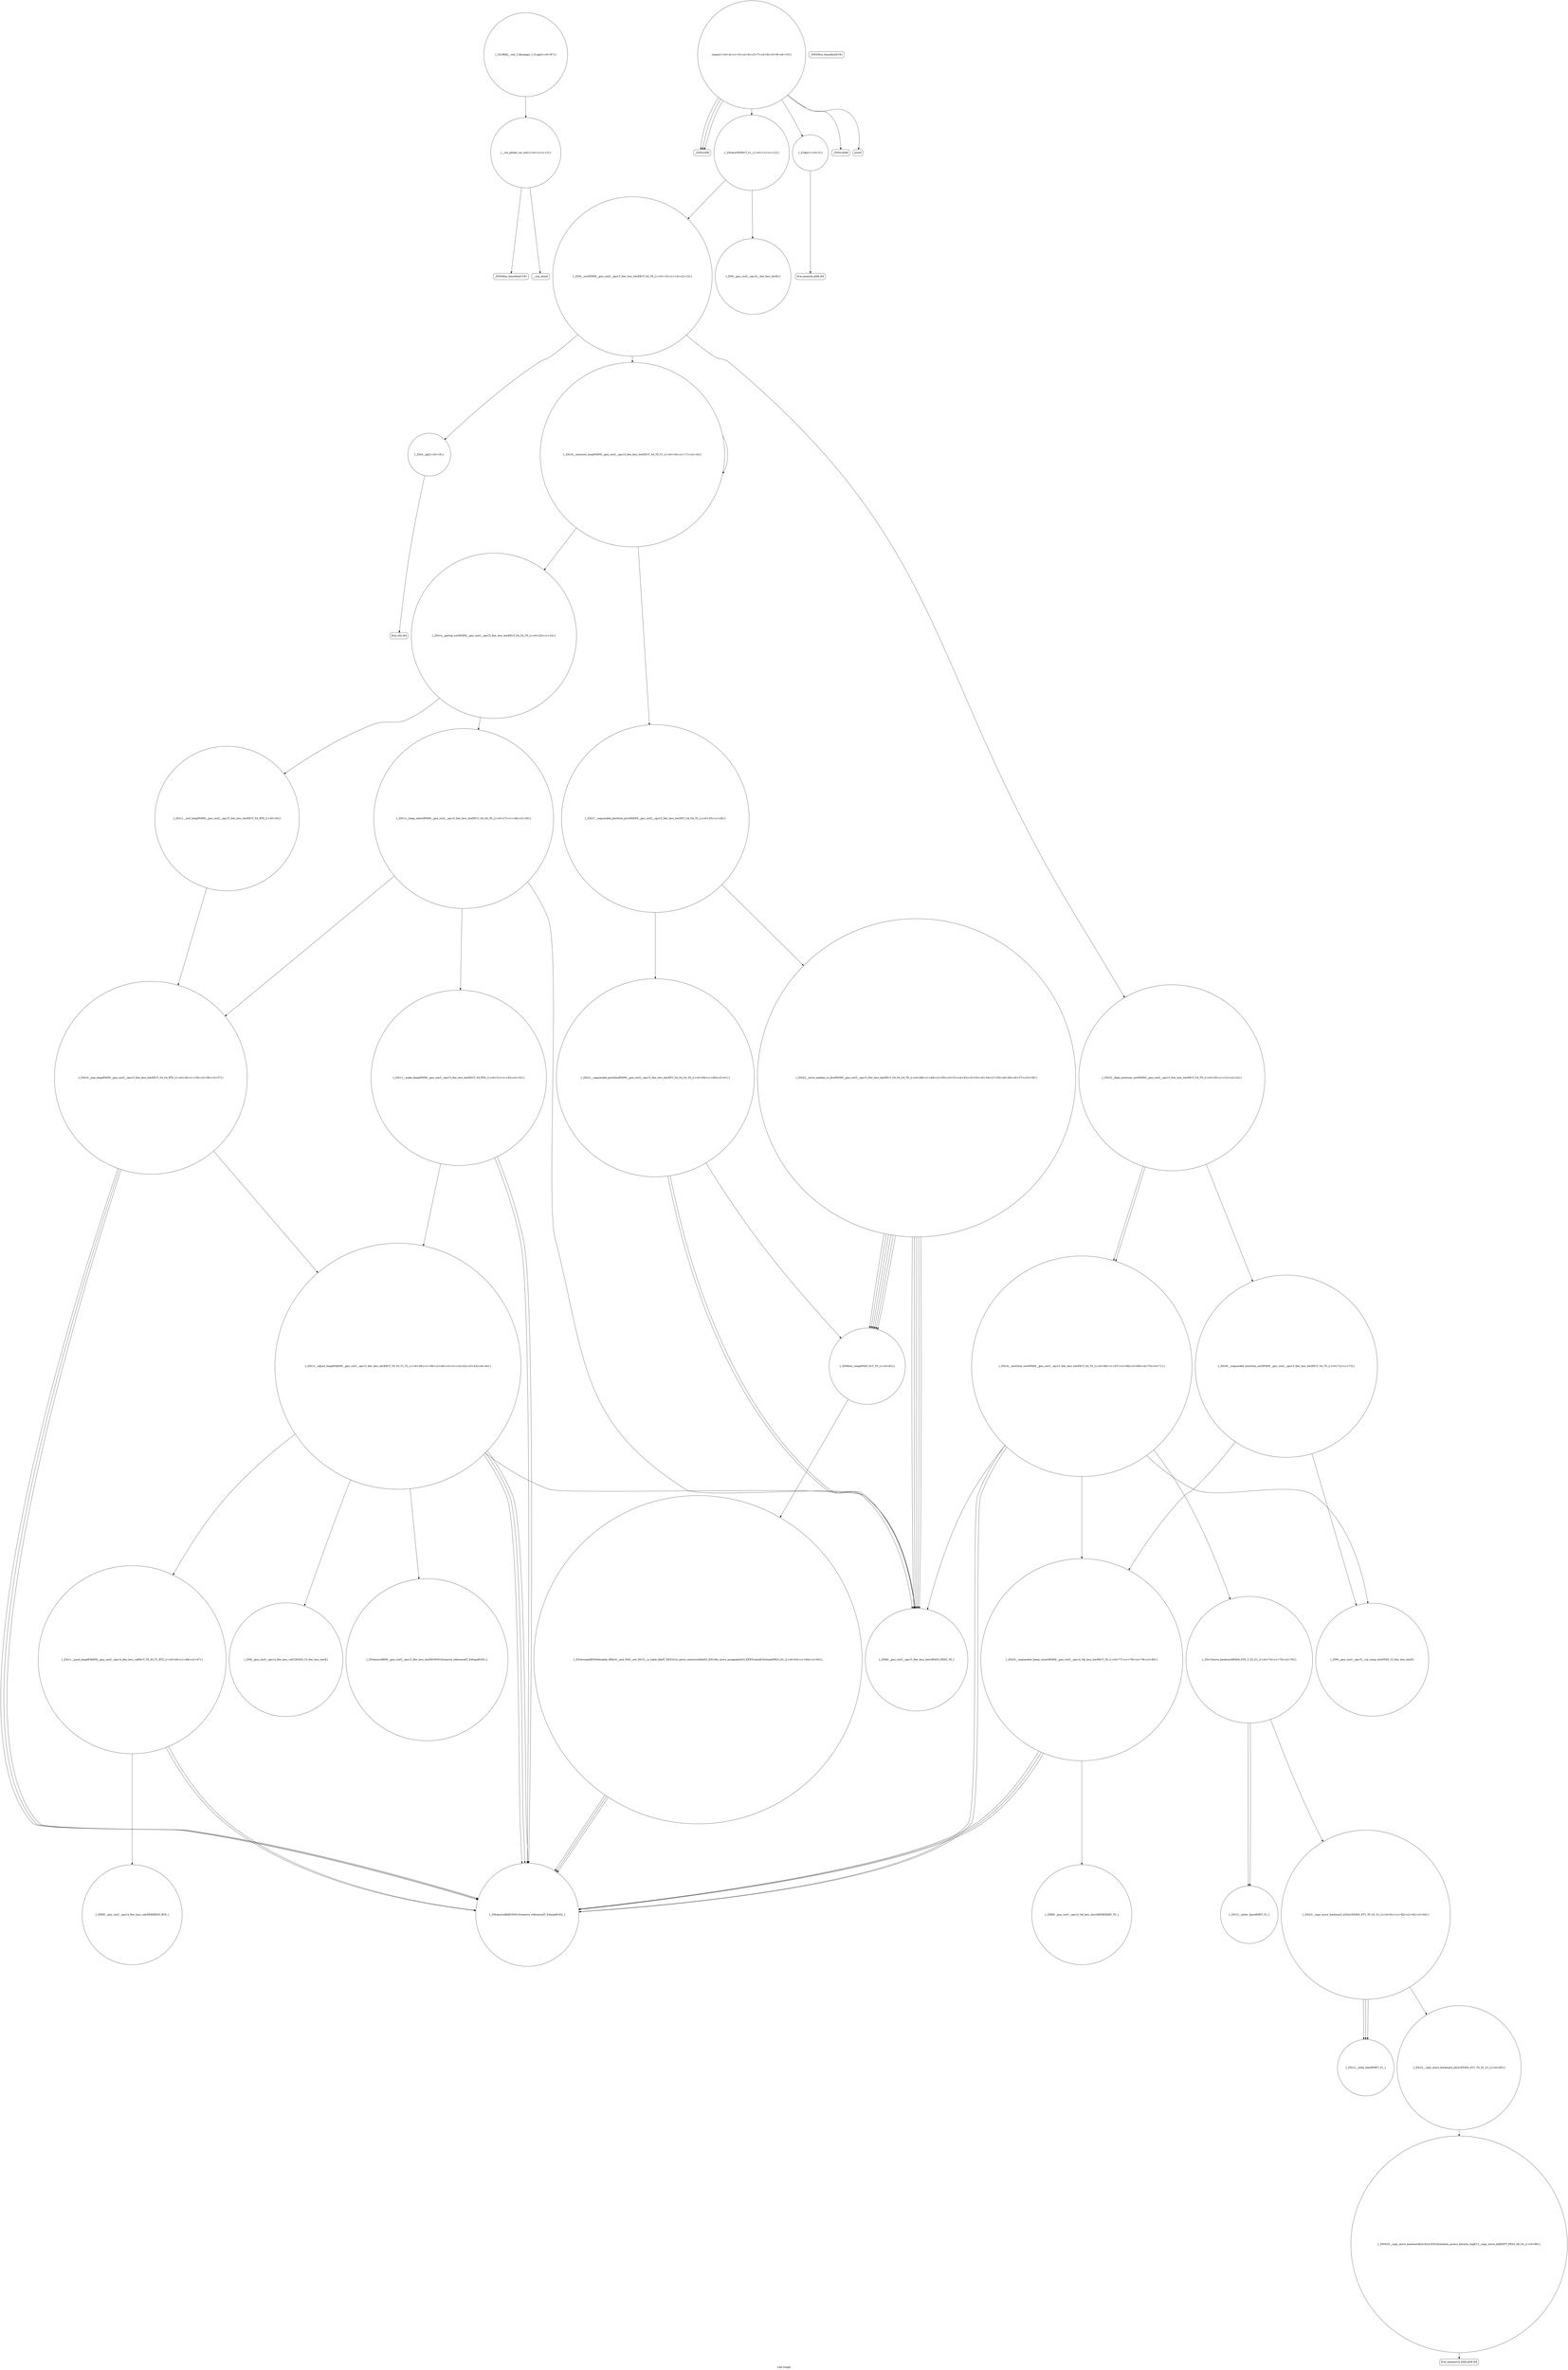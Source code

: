 digraph "Call Graph" {
	label="Call Graph";

	Node0x55b9482ac930 [shape=record,shape=circle,label="{__cxx_global_var_init|{<s0>1|<s1>2}}"];
	Node0x55b9482ac930:s0 -> Node0x55b9482acdc0[color=black];
	Node0x55b9482ac930:s1 -> Node0x55b9482acec0[color=black];
	Node0x55b9482ae3c0 [shape=record,shape=circle,label="{_ZNK9__gnu_cxx5__ops14_Val_less_iterclIdPdEEbRT_T0_}"];
	Node0x55b9482ada40 [shape=record,shape=circle,label="{_ZN9__gnu_cxx5__ops14_Iter_less_valC2ENS0_15_Iter_less_iterE}"];
	Node0x55b9482ad0c0 [shape=record,shape=Mrecord,label="{_ZNSirsERi}"];
	Node0x55b9482addc0 [shape=record,shape=Mrecord,label="{llvm.ctlz.i64}"];
	Node0x55b9482ad440 [shape=record,shape=circle,label="{_ZSt4__lgl|{<s0>19}}"];
	Node0x55b9482ad440:s0 -> Node0x55b9482addc0[color=black];
	Node0x55b9482ae140 [shape=record,shape=circle,label="{_ZSt12__miter_baseIPdET_S1_}"];
	Node0x55b9482ad7c0 [shape=record,shape=circle,label="{_ZNK9__gnu_cxx5__ops15_Iter_less_iterclIPdS3_EEbT_T0_}"];
	Node0x55b9482ace40 [shape=record,shape=Mrecord,label="{_ZNSt8ios_base4InitD1Ev}"];
	Node0x55b9482adb40 [shape=record,shape=circle,label="{_ZNK9__gnu_cxx5__ops14_Iter_less_valclIPddEEbT_RT0_}"];
	Node0x55b9482ad1c0 [shape=record,shape=circle,label="{_ZSt4sortIPdEvT_S1_|{<s0>11|<s1>12}}"];
	Node0x55b9482ad1c0:s0 -> Node0x55b9482ad340[color=black];
	Node0x55b9482ad1c0:s1 -> Node0x55b9482ad2c0[color=black];
	Node0x55b9482adec0 [shape=record,shape=circle,label="{_ZSt26__unguarded_insertion_sortIPdN9__gnu_cxx5__ops15_Iter_less_iterEEvT_S4_T0_|{<s0>72|<s1>73}}"];
	Node0x55b9482adec0:s0 -> Node0x55b9482ae040[color=black];
	Node0x55b9482adec0:s1 -> Node0x55b9482adfc0[color=black];
	Node0x55b9482ad540 [shape=record,shape=circle,label="{_ZSt14__partial_sortIPdN9__gnu_cxx5__ops15_Iter_less_iterEEvT_S4_S4_T0_|{<s0>23|<s1>24}}"];
	Node0x55b9482ad540:s0 -> Node0x55b9482ad640[color=black];
	Node0x55b9482ad540:s1 -> Node0x55b9482ad6c0[color=black];
	Node0x55b9482ae240 [shape=record,shape=circle,label="{_ZSt12__niter_baseIPdET_S1_}"];
	Node0x55b9482ad8c0 [shape=record,shape=circle,label="{_ZSt4moveIRdEONSt16remove_referenceIT_E4typeEOS2_}"];
	Node0x55b9482acf40 [shape=record,shape=circle,label="{_Z2dpv|{<s0>3}}"];
	Node0x55b9482acf40:s0 -> Node0x55b9482acfc0[color=black];
	Node0x55b9482adc40 [shape=record,shape=circle,label="{_ZSt21__unguarded_partitionIPdN9__gnu_cxx5__ops15_Iter_less_iterEET_S4_S4_S4_T0_|{<s0>59|<s1>60|<s2>61}}"];
	Node0x55b9482adc40:s0 -> Node0x55b9482ad7c0[color=black];
	Node0x55b9482adc40:s1 -> Node0x55b9482ad7c0[color=black];
	Node0x55b9482adc40:s2 -> Node0x55b9482adcc0[color=black];
	Node0x55b9482ad2c0 [shape=record,shape=circle,label="{_ZSt6__sortIPdN9__gnu_cxx5__ops15_Iter_less_iterEEvT_S4_T0_|{<s0>13|<s1>14|<s2>15}}"];
	Node0x55b9482ad2c0:s0 -> Node0x55b9482ad440[color=black];
	Node0x55b9482ad2c0:s1 -> Node0x55b9482ad3c0[color=black];
	Node0x55b9482ad2c0:s2 -> Node0x55b9482ad4c0[color=black];
	Node0x55b9482adfc0 [shape=record,shape=circle,label="{_ZSt25__unguarded_linear_insertIPdN9__gnu_cxx5__ops14_Val_less_iterEEvT_T0_|{<s0>77|<s1>78|<s2>79|<s3>80}}"];
	Node0x55b9482adfc0:s0 -> Node0x55b9482ad8c0[color=black];
	Node0x55b9482adfc0:s1 -> Node0x55b9482ae3c0[color=black];
	Node0x55b9482adfc0:s2 -> Node0x55b9482ad8c0[color=black];
	Node0x55b9482adfc0:s3 -> Node0x55b9482ad8c0[color=black];
	Node0x55b9482ad640 [shape=record,shape=circle,label="{_ZSt13__heap_selectIPdN9__gnu_cxx5__ops15_Iter_less_iterEEvT_S4_S4_T0_|{<s0>27|<s1>28|<s2>29}}"];
	Node0x55b9482ad640:s0 -> Node0x55b9482ad740[color=black];
	Node0x55b9482ad640:s1 -> Node0x55b9482ad7c0[color=black];
	Node0x55b9482ad640:s2 -> Node0x55b9482ad840[color=black];
	Node0x55b9482ae340 [shape=record,shape=Mrecord,label="{llvm.memmove.p0i8.p0i8.i64}"];
	Node0x55b9482ad9c0 [shape=record,shape=circle,label="{_ZSt4moveIRN9__gnu_cxx5__ops15_Iter_less_iterEEONSt16remove_referenceIT_E4typeEOS5_}"];
	Node0x55b9482ad040 [shape=record,shape=circle,label="{main|{<s0>4|<s1>5|<s2>6|<s3>7|<s4>8|<s5>9|<s6>10}}"];
	Node0x55b9482ad040:s0 -> Node0x55b9482ad0c0[color=black];
	Node0x55b9482ad040:s1 -> Node0x55b9482ad0c0[color=black];
	Node0x55b9482ad040:s2 -> Node0x55b9482ad0c0[color=black];
	Node0x55b9482ad040:s3 -> Node0x55b9482ad140[color=black];
	Node0x55b9482ad040:s4 -> Node0x55b9482ad1c0[color=black];
	Node0x55b9482ad040:s5 -> Node0x55b9482acf40[color=black];
	Node0x55b9482ad040:s6 -> Node0x55b9482ad240[color=black];
	Node0x55b9482add40 [shape=record,shape=circle,label="{_ZSt4swapIdENSt9enable_ifIXsr6__and_ISt6__not_ISt15__is_tuple_likeIT_EESt21is_move_constructibleIS3_ESt18is_move_assignableIS3_EEE5valueEvE4typeERS3_SC_|{<s0>63|<s1>64|<s2>65}}"];
	Node0x55b9482add40:s0 -> Node0x55b9482ad8c0[color=black];
	Node0x55b9482add40:s1 -> Node0x55b9482ad8c0[color=black];
	Node0x55b9482add40:s2 -> Node0x55b9482ad8c0[color=black];
	Node0x55b9482ad3c0 [shape=record,shape=circle,label="{_ZSt16__introsort_loopIPdlN9__gnu_cxx5__ops15_Iter_less_iterEEvT_S4_T0_T1_|{<s0>16|<s1>17|<s2>18}}"];
	Node0x55b9482ad3c0:s0 -> Node0x55b9482ad540[color=black];
	Node0x55b9482ad3c0:s1 -> Node0x55b9482ad5c0[color=black];
	Node0x55b9482ad3c0:s2 -> Node0x55b9482ad3c0[color=black];
	Node0x55b9482ae0c0 [shape=record,shape=circle,label="{_ZSt23__copy_move_backward_a2ILb1EPdS0_ET1_T0_S2_S1_|{<s0>81|<s1>82|<s2>83|<s3>84}}"];
	Node0x55b9482ae0c0:s0 -> Node0x55b9482ae240[color=black];
	Node0x55b9482ae0c0:s1 -> Node0x55b9482ae240[color=black];
	Node0x55b9482ae0c0:s2 -> Node0x55b9482ae240[color=black];
	Node0x55b9482ae0c0:s3 -> Node0x55b9482ae1c0[color=black];
	Node0x55b9482ad740 [shape=record,shape=circle,label="{_ZSt11__make_heapIPdN9__gnu_cxx5__ops15_Iter_less_iterEEvT_S4_RT0_|{<s0>31|<s1>32|<s2>33}}"];
	Node0x55b9482ad740:s0 -> Node0x55b9482ad8c0[color=black];
	Node0x55b9482ad740:s1 -> Node0x55b9482ad8c0[color=black];
	Node0x55b9482ad740:s2 -> Node0x55b9482ad940[color=black];
	Node0x55b9482acdc0 [shape=record,shape=Mrecord,label="{_ZNSt8ios_base4InitC1Ev}"];
	Node0x55b9482ae440 [shape=record,shape=circle,label="{_GLOBAL__sub_I_Ahyangyi_1_0.cpp|{<s0>87}}"];
	Node0x55b9482ae440:s0 -> Node0x55b9482ac930[color=black];
	Node0x55b9482adac0 [shape=record,shape=circle,label="{_ZSt11__push_heapIPdldN9__gnu_cxx5__ops14_Iter_less_valEEvT_T0_S5_T1_RT2_|{<s0>45|<s1>46|<s2>47}}"];
	Node0x55b9482adac0:s0 -> Node0x55b9482adb40[color=black];
	Node0x55b9482adac0:s1 -> Node0x55b9482ad8c0[color=black];
	Node0x55b9482adac0:s2 -> Node0x55b9482ad8c0[color=black];
	Node0x55b9482ad140 [shape=record,shape=Mrecord,label="{_ZNSirsERd}"];
	Node0x55b9482ade40 [shape=record,shape=circle,label="{_ZSt16__insertion_sortIPdN9__gnu_cxx5__ops15_Iter_less_iterEEvT_S4_T0_|{<s0>66|<s1>67|<s2>68|<s3>69|<s4>70|<s5>71}}"];
	Node0x55b9482ade40:s0 -> Node0x55b9482ad7c0[color=black];
	Node0x55b9482ade40:s1 -> Node0x55b9482ad8c0[color=black];
	Node0x55b9482ade40:s2 -> Node0x55b9482adf40[color=black];
	Node0x55b9482ade40:s3 -> Node0x55b9482ad8c0[color=black];
	Node0x55b9482ade40:s4 -> Node0x55b9482ae040[color=black];
	Node0x55b9482ade40:s5 -> Node0x55b9482adfc0[color=black];
	Node0x55b9482ad4c0 [shape=record,shape=circle,label="{_ZSt22__final_insertion_sortIPdN9__gnu_cxx5__ops15_Iter_less_iterEEvT_S4_T0_|{<s0>20|<s1>21|<s2>22}}"];
	Node0x55b9482ad4c0:s0 -> Node0x55b9482ade40[color=black];
	Node0x55b9482ad4c0:s1 -> Node0x55b9482adec0[color=black];
	Node0x55b9482ad4c0:s2 -> Node0x55b9482ade40[color=black];
	Node0x55b9482ae1c0 [shape=record,shape=circle,label="{_ZSt22__copy_move_backward_aILb1EPdS0_ET1_T0_S2_S1_|{<s0>85}}"];
	Node0x55b9482ae1c0:s0 -> Node0x55b9482ae2c0[color=black];
	Node0x55b9482ad840 [shape=record,shape=circle,label="{_ZSt10__pop_heapIPdN9__gnu_cxx5__ops15_Iter_less_iterEEvT_S4_S4_RT0_|{<s0>34|<s1>35|<s2>36|<s3>37}}"];
	Node0x55b9482ad840:s0 -> Node0x55b9482ad8c0[color=black];
	Node0x55b9482ad840:s1 -> Node0x55b9482ad8c0[color=black];
	Node0x55b9482ad840:s2 -> Node0x55b9482ad8c0[color=black];
	Node0x55b9482ad840:s3 -> Node0x55b9482ad940[color=black];
	Node0x55b9482acec0 [shape=record,shape=Mrecord,label="{__cxa_atexit}"];
	Node0x55b9482adbc0 [shape=record,shape=circle,label="{_ZSt22__move_median_to_firstIPdN9__gnu_cxx5__ops15_Iter_less_iterEEvT_S4_S4_S4_T0_|{<s0>48|<s1>49|<s2>50|<s3>51|<s4>52|<s5>53|<s6>54|<s7>55|<s8>56|<s9>57|<s10>58}}"];
	Node0x55b9482adbc0:s0 -> Node0x55b9482ad7c0[color=black];
	Node0x55b9482adbc0:s1 -> Node0x55b9482ad7c0[color=black];
	Node0x55b9482adbc0:s2 -> Node0x55b9482adcc0[color=black];
	Node0x55b9482adbc0:s3 -> Node0x55b9482ad7c0[color=black];
	Node0x55b9482adbc0:s4 -> Node0x55b9482adcc0[color=black];
	Node0x55b9482adbc0:s5 -> Node0x55b9482adcc0[color=black];
	Node0x55b9482adbc0:s6 -> Node0x55b9482ad7c0[color=black];
	Node0x55b9482adbc0:s7 -> Node0x55b9482adcc0[color=black];
	Node0x55b9482adbc0:s8 -> Node0x55b9482ad7c0[color=black];
	Node0x55b9482adbc0:s9 -> Node0x55b9482adcc0[color=black];
	Node0x55b9482adbc0:s10 -> Node0x55b9482adcc0[color=black];
	Node0x55b9482ad240 [shape=record,shape=Mrecord,label="{printf}"];
	Node0x55b9482adf40 [shape=record,shape=circle,label="{_ZSt13move_backwardIPdS0_ET0_T_S2_S1_|{<s0>74|<s1>75|<s2>76}}"];
	Node0x55b9482adf40:s0 -> Node0x55b9482ae140[color=black];
	Node0x55b9482adf40:s1 -> Node0x55b9482ae140[color=black];
	Node0x55b9482adf40:s2 -> Node0x55b9482ae0c0[color=black];
	Node0x55b9482ad5c0 [shape=record,shape=circle,label="{_ZSt27__unguarded_partition_pivotIPdN9__gnu_cxx5__ops15_Iter_less_iterEET_S4_S4_T0_|{<s0>25|<s1>26}}"];
	Node0x55b9482ad5c0:s0 -> Node0x55b9482adbc0[color=black];
	Node0x55b9482ad5c0:s1 -> Node0x55b9482adc40[color=black];
	Node0x55b9482ae2c0 [shape=record,shape=circle,label="{_ZNSt20__copy_move_backwardILb1ELb1ESt26random_access_iterator_tagE13__copy_move_bIdEEPT_PKS3_S6_S4_|{<s0>86}}"];
	Node0x55b9482ae2c0:s0 -> Node0x55b9482ae340[color=black];
	Node0x55b9482ad940 [shape=record,shape=circle,label="{_ZSt13__adjust_heapIPdldN9__gnu_cxx5__ops15_Iter_less_iterEEvT_T0_S5_T1_T2_|{<s0>38|<s1>39|<s2>40|<s3>41|<s4>42|<s5>43|<s6>44}}"];
	Node0x55b9482ad940:s0 -> Node0x55b9482ad7c0[color=black];
	Node0x55b9482ad940:s1 -> Node0x55b9482ad8c0[color=black];
	Node0x55b9482ad940:s2 -> Node0x55b9482ad8c0[color=black];
	Node0x55b9482ad940:s3 -> Node0x55b9482ad9c0[color=black];
	Node0x55b9482ad940:s4 -> Node0x55b9482ada40[color=black];
	Node0x55b9482ad940:s5 -> Node0x55b9482ad8c0[color=black];
	Node0x55b9482ad940:s6 -> Node0x55b9482adac0[color=black];
	Node0x55b9482acfc0 [shape=record,shape=Mrecord,label="{llvm.memset.p0i8.i64}"];
	Node0x55b9482adcc0 [shape=record,shape=circle,label="{_ZSt9iter_swapIPdS0_EvT_T0_|{<s0>62}}"];
	Node0x55b9482adcc0:s0 -> Node0x55b9482add40[color=black];
	Node0x55b9482ad340 [shape=record,shape=circle,label="{_ZN9__gnu_cxx5__ops16__iter_less_iterEv}"];
	Node0x55b9482ae040 [shape=record,shape=circle,label="{_ZN9__gnu_cxx5__ops15__val_comp_iterENS0_15_Iter_less_iterE}"];
	Node0x55b9482ad6c0 [shape=record,shape=circle,label="{_ZSt11__sort_heapIPdN9__gnu_cxx5__ops15_Iter_less_iterEEvT_S4_RT0_|{<s0>30}}"];
	Node0x55b9482ad6c0:s0 -> Node0x55b9482ad840[color=black];
}
